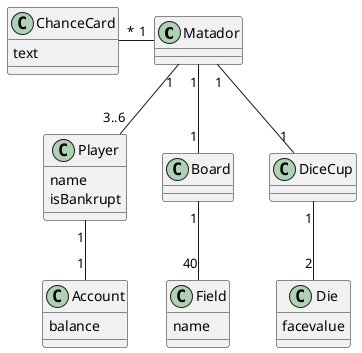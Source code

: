 @startuml
'https://plantuml.com/class-diagram
skinparam classAttributeIconSize 0

class Matador {

}

class Player {
    name
    isBankrupt
}

class Board {

}

class Field {
    name
}

class Account {
    balance
}

class DiceCup {

}

class Die {
    facevalue

}

class ChanceCard {
    text
}

Matador "1" -- "1" Board
Matador "1" -- "1" DiceCup
Matador "1" -- "3..6" Player
Player "1" -- "1" Account
Board "1" -- "40" Field
ChanceCard "*" - "1" Matador
DiceCup "1" -- "2" Die



@enduml